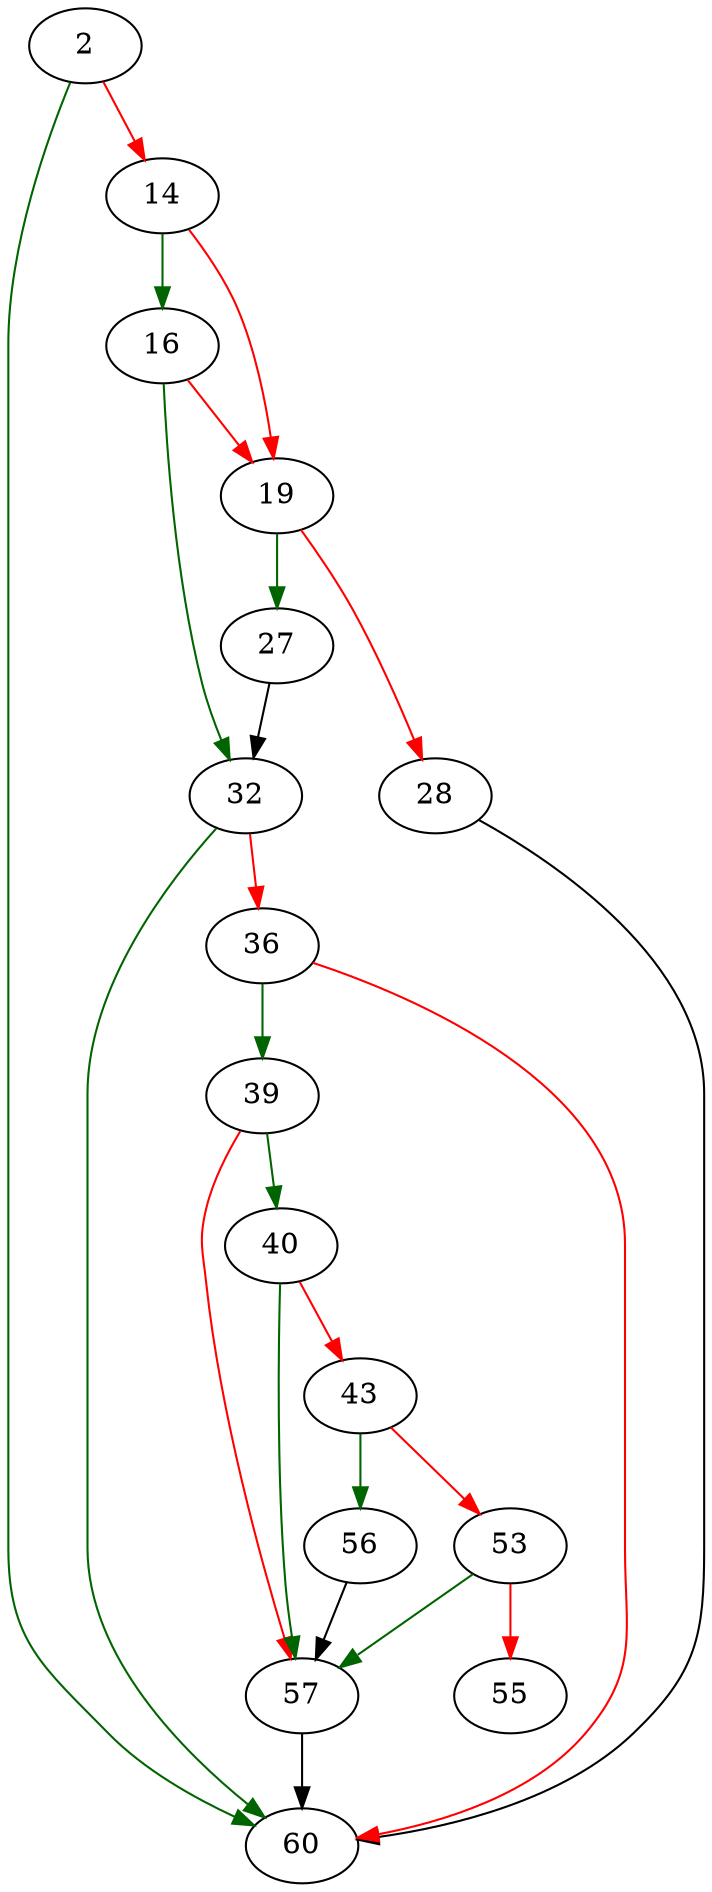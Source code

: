 strict digraph "filesystem_type" {
	// Node definitions.
	2 [entry=true];
	60;
	14;
	16;
	19;
	32;
	27;
	28;
	36;
	39;
	40;
	57;
	43;
	56;
	53;
	55;

	// Edge definitions.
	2 -> 60 [
		color=darkgreen
		cond=true
	];
	2 -> 14 [
		color=red
		cond=false
	];
	14 -> 16 [
		color=darkgreen
		cond=true
	];
	14 -> 19 [
		color=red
		cond=false
	];
	16 -> 19 [
		color=red
		cond=false
	];
	16 -> 32 [
		color=darkgreen
		cond=true
	];
	19 -> 27 [
		color=darkgreen
		cond=true
	];
	19 -> 28 [
		color=red
		cond=false
	];
	32 -> 60 [
		color=darkgreen
		cond=true
	];
	32 -> 36 [
		color=red
		cond=false
	];
	27 -> 32;
	28 -> 60;
	36 -> 60 [
		color=red
		cond=false
	];
	36 -> 39 [
		color=darkgreen
		cond=true
	];
	39 -> 40 [
		color=darkgreen
		cond=true
	];
	39 -> 57 [
		color=red
		cond=false
	];
	40 -> 57 [
		color=darkgreen
		cond=true
	];
	40 -> 43 [
		color=red
		cond=false
	];
	57 -> 60;
	43 -> 56 [
		color=darkgreen
		cond=true
	];
	43 -> 53 [
		color=red
		cond=false
	];
	56 -> 57;
	53 -> 57 [
		color=darkgreen
		cond=true
	];
	53 -> 55 [
		color=red
		cond=false
	];
}